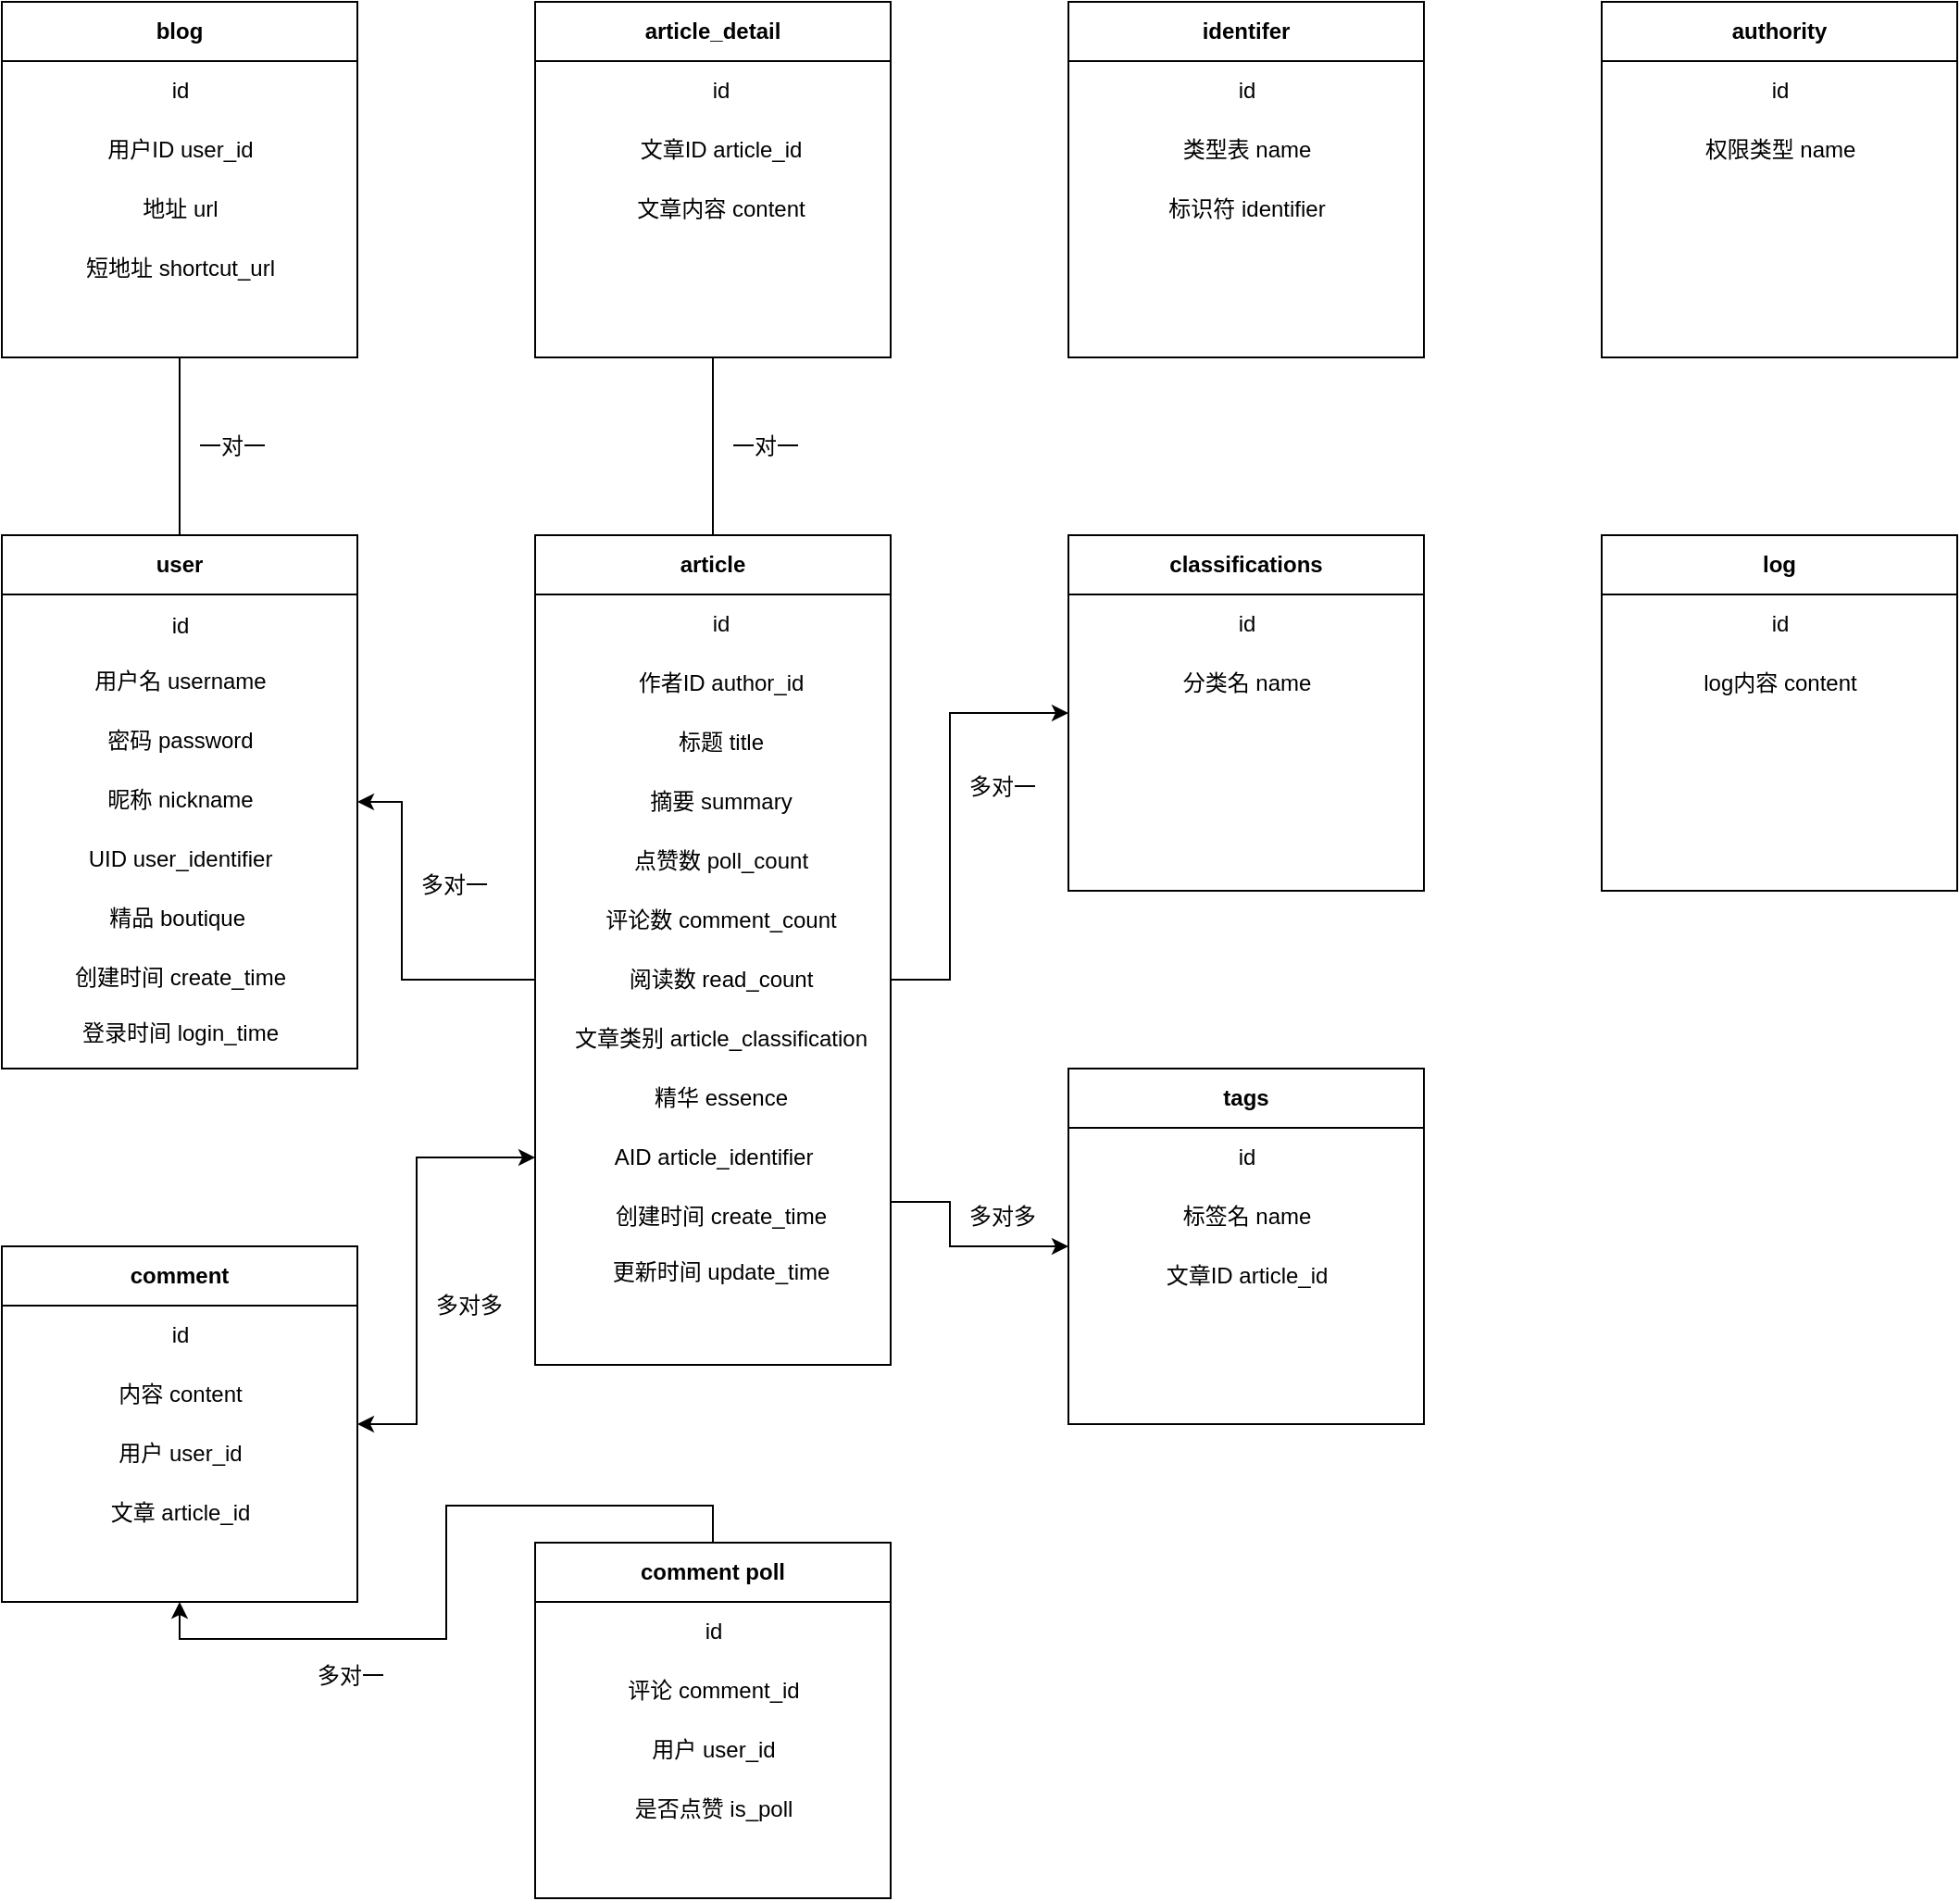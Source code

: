<mxfile version="21.5.2" type="device">
  <diagram name="Page-1" id="bceoRJrne69C_uw8FMNU">
    <mxGraphModel dx="1434" dy="774" grid="1" gridSize="8" guides="1" tooltips="1" connect="1" arrows="1" fold="1" page="1" pageScale="1" pageWidth="1200" pageHeight="1600" math="0" shadow="0">
      <root>
        <mxCell id="0" />
        <mxCell id="1" parent="0" />
        <mxCell id="xjdHORMt7ra_NvbuyC9i-1" value="user" style="swimlane;whiteSpace=wrap;html=1;startSize=32;" vertex="1" parent="1">
          <mxGeometry x="64" y="320" width="192" height="288" as="geometry" />
        </mxCell>
        <mxCell id="xjdHORMt7ra_NvbuyC9i-34" value="id" style="text;html=1;align=center;verticalAlign=middle;resizable=0;points=[];autosize=1;strokeColor=none;fillColor=none;" vertex="1" parent="xjdHORMt7ra_NvbuyC9i-1">
          <mxGeometry x="80" y="33" width="32" height="32" as="geometry" />
        </mxCell>
        <mxCell id="xjdHORMt7ra_NvbuyC9i-35" value="用户名 username" style="text;html=1;align=center;verticalAlign=middle;resizable=0;points=[];autosize=1;strokeColor=none;fillColor=none;" vertex="1" parent="xjdHORMt7ra_NvbuyC9i-1">
          <mxGeometry x="40" y="63" width="112" height="32" as="geometry" />
        </mxCell>
        <mxCell id="xjdHORMt7ra_NvbuyC9i-36" value="密码 password" style="text;html=1;align=center;verticalAlign=middle;resizable=0;points=[];autosize=1;strokeColor=none;fillColor=none;" vertex="1" parent="xjdHORMt7ra_NvbuyC9i-1">
          <mxGeometry x="48" y="95" width="96" height="32" as="geometry" />
        </mxCell>
        <mxCell id="xjdHORMt7ra_NvbuyC9i-37" value="昵称 nickname" style="text;html=1;align=center;verticalAlign=middle;resizable=0;points=[];autosize=1;strokeColor=none;fillColor=none;" vertex="1" parent="xjdHORMt7ra_NvbuyC9i-1">
          <mxGeometry x="48" y="127" width="96" height="32" as="geometry" />
        </mxCell>
        <mxCell id="xjdHORMt7ra_NvbuyC9i-38" value="UID user_identifier" style="text;html=1;align=center;verticalAlign=middle;resizable=0;points=[];autosize=1;strokeColor=none;fillColor=none;" vertex="1" parent="xjdHORMt7ra_NvbuyC9i-1">
          <mxGeometry x="36" y="159" width="120" height="32" as="geometry" />
        </mxCell>
        <mxCell id="xjdHORMt7ra_NvbuyC9i-39" value="精品 boutique&amp;nbsp;" style="text;html=1;align=center;verticalAlign=middle;resizable=0;points=[];autosize=1;strokeColor=none;fillColor=none;" vertex="1" parent="xjdHORMt7ra_NvbuyC9i-1">
          <mxGeometry x="48" y="191" width="96" height="32" as="geometry" />
        </mxCell>
        <mxCell id="xjdHORMt7ra_NvbuyC9i-49" value="登录时间 login_time" style="text;html=1;align=center;verticalAlign=middle;resizable=0;points=[];autosize=1;strokeColor=none;fillColor=none;" vertex="1" parent="xjdHORMt7ra_NvbuyC9i-1">
          <mxGeometry x="32" y="253" width="128" height="32" as="geometry" />
        </mxCell>
        <mxCell id="xjdHORMt7ra_NvbuyC9i-48" value="创建时间 create_time" style="text;html=1;align=center;verticalAlign=middle;resizable=0;points=[];autosize=1;strokeColor=none;fillColor=none;" vertex="1" parent="xjdHORMt7ra_NvbuyC9i-1">
          <mxGeometry x="28" y="223" width="136" height="32" as="geometry" />
        </mxCell>
        <mxCell id="xjdHORMt7ra_NvbuyC9i-91" style="edgeStyle=orthogonalEdgeStyle;rounded=0;orthogonalLoop=1;jettySize=auto;html=1;exitX=0;exitY=0.5;exitDx=0;exitDy=0;entryX=1;entryY=0.5;entryDx=0;entryDy=0;" edge="1" parent="1" source="xjdHORMt7ra_NvbuyC9i-2" target="xjdHORMt7ra_NvbuyC9i-1">
          <mxGeometry relative="1" as="geometry">
            <Array as="points">
              <mxPoint x="280" y="560" />
              <mxPoint x="280" y="464" />
            </Array>
          </mxGeometry>
        </mxCell>
        <mxCell id="xjdHORMt7ra_NvbuyC9i-98" style="edgeStyle=orthogonalEdgeStyle;rounded=0;orthogonalLoop=1;jettySize=auto;html=1;exitX=1;exitY=0.5;exitDx=0;exitDy=0;entryX=0;entryY=0.5;entryDx=0;entryDy=0;" edge="1" parent="1" source="xjdHORMt7ra_NvbuyC9i-2" target="xjdHORMt7ra_NvbuyC9i-50">
          <mxGeometry relative="1" as="geometry">
            <Array as="points">
              <mxPoint x="544" y="560" />
              <mxPoint x="576" y="560" />
              <mxPoint x="576" y="416" />
              <mxPoint x="632" y="416" />
            </Array>
          </mxGeometry>
        </mxCell>
        <mxCell id="xjdHORMt7ra_NvbuyC9i-100" style="edgeStyle=orthogonalEdgeStyle;rounded=0;orthogonalLoop=1;jettySize=auto;html=1;exitX=1;exitY=0.75;exitDx=0;exitDy=0;entryX=0;entryY=0.5;entryDx=0;entryDy=0;" edge="1" parent="1" source="xjdHORMt7ra_NvbuyC9i-2" target="xjdHORMt7ra_NvbuyC9i-40">
          <mxGeometry relative="1" as="geometry">
            <Array as="points">
              <mxPoint x="544" y="680" />
              <mxPoint x="576" y="680" />
              <mxPoint x="576" y="704" />
            </Array>
          </mxGeometry>
        </mxCell>
        <mxCell id="xjdHORMt7ra_NvbuyC9i-2" value="article" style="swimlane;whiteSpace=wrap;html=1;startSize=32;" vertex="1" parent="1">
          <mxGeometry x="352" y="320" width="192" height="448" as="geometry">
            <mxRectangle x="360" y="320" width="80" height="30" as="alternateBounds" />
          </mxGeometry>
        </mxCell>
        <mxCell id="xjdHORMt7ra_NvbuyC9i-7" value="id" style="text;html=1;align=center;verticalAlign=middle;resizable=0;points=[];autosize=1;strokeColor=none;fillColor=none;" vertex="1" parent="xjdHORMt7ra_NvbuyC9i-2">
          <mxGeometry x="85" y="33" width="30" height="30" as="geometry" />
        </mxCell>
        <mxCell id="xjdHORMt7ra_NvbuyC9i-8" value="作者ID author_id" style="text;html=1;align=center;verticalAlign=middle;resizable=0;points=[];autosize=1;strokeColor=none;fillColor=none;" vertex="1" parent="xjdHORMt7ra_NvbuyC9i-2">
          <mxGeometry x="44" y="64" width="112" height="32" as="geometry" />
        </mxCell>
        <mxCell id="xjdHORMt7ra_NvbuyC9i-11" value="标题 title" style="text;html=1;align=center;verticalAlign=middle;resizable=0;points=[];autosize=1;strokeColor=none;fillColor=none;" vertex="1" parent="xjdHORMt7ra_NvbuyC9i-2">
          <mxGeometry x="68" y="96" width="64" height="32" as="geometry" />
        </mxCell>
        <mxCell id="xjdHORMt7ra_NvbuyC9i-22" value="摘要 summary" style="text;html=1;align=center;verticalAlign=middle;resizable=0;points=[];autosize=1;strokeColor=none;fillColor=none;" vertex="1" parent="xjdHORMt7ra_NvbuyC9i-2">
          <mxGeometry x="52" y="128" width="96" height="32" as="geometry" />
        </mxCell>
        <mxCell id="xjdHORMt7ra_NvbuyC9i-29" value="点赞数 poll_count" style="text;html=1;align=center;verticalAlign=middle;resizable=0;points=[];autosize=1;strokeColor=none;fillColor=none;fontSize=12;labelBackgroundColor=#FFFFFF;labelPosition=center;verticalLabelPosition=middle;textDirection=ltr;" vertex="1" parent="xjdHORMt7ra_NvbuyC9i-2">
          <mxGeometry x="44" y="160" width="112" height="32" as="geometry" />
        </mxCell>
        <mxCell id="xjdHORMt7ra_NvbuyC9i-30" value="评论数 comment_count" style="text;html=1;align=center;verticalAlign=middle;resizable=0;points=[];autosize=1;strokeColor=none;fillColor=none;" vertex="1" parent="xjdHORMt7ra_NvbuyC9i-2">
          <mxGeometry x="28" y="192" width="144" height="32" as="geometry" />
        </mxCell>
        <mxCell id="xjdHORMt7ra_NvbuyC9i-31" value="阅读数 read_count" style="text;html=1;align=center;verticalAlign=middle;resizable=0;points=[];autosize=1;strokeColor=none;fillColor=none;" vertex="1" parent="xjdHORMt7ra_NvbuyC9i-2">
          <mxGeometry x="40" y="224" width="120" height="32" as="geometry" />
        </mxCell>
        <mxCell id="xjdHORMt7ra_NvbuyC9i-32" value="文章类别 article_classification" style="text;html=1;align=center;verticalAlign=middle;resizable=0;points=[];autosize=1;strokeColor=none;fillColor=none;" vertex="1" parent="xjdHORMt7ra_NvbuyC9i-2">
          <mxGeometry x="12" y="256" width="176" height="32" as="geometry" />
        </mxCell>
        <mxCell id="xjdHORMt7ra_NvbuyC9i-33" value="精华 essence" style="text;html=1;align=center;verticalAlign=middle;resizable=0;points=[];autosize=1;strokeColor=none;fillColor=none;" vertex="1" parent="xjdHORMt7ra_NvbuyC9i-2">
          <mxGeometry x="52" y="288" width="96" height="32" as="geometry" />
        </mxCell>
        <mxCell id="xjdHORMt7ra_NvbuyC9i-15" value="创建时间 create_time" style="text;html=1;align=center;verticalAlign=middle;resizable=0;points=[];autosize=1;strokeColor=none;fillColor=none;" vertex="1" parent="xjdHORMt7ra_NvbuyC9i-2">
          <mxGeometry x="32" y="352" width="136" height="32" as="geometry" />
        </mxCell>
        <mxCell id="xjdHORMt7ra_NvbuyC9i-18" value="更新时间 update_time" style="text;html=1;align=center;verticalAlign=middle;resizable=0;points=[];autosize=1;strokeColor=none;fillColor=none;" vertex="1" parent="xjdHORMt7ra_NvbuyC9i-2">
          <mxGeometry x="32" y="382" width="136" height="32" as="geometry" />
        </mxCell>
        <mxCell id="xjdHORMt7ra_NvbuyC9i-47" value="AID article_identifier" style="text;html=1;align=center;verticalAlign=middle;resizable=0;points=[];autosize=1;strokeColor=none;fillColor=none;" vertex="1" parent="xjdHORMt7ra_NvbuyC9i-2">
          <mxGeometry x="32" y="320" width="128" height="32" as="geometry" />
        </mxCell>
        <mxCell id="xjdHORMt7ra_NvbuyC9i-6" value="article_detail" style="swimlane;whiteSpace=wrap;html=1;startSize=32;" vertex="1" parent="1">
          <mxGeometry x="352" y="32" width="192" height="192" as="geometry" />
        </mxCell>
        <mxCell id="xjdHORMt7ra_NvbuyC9i-26" value="文章内容 content" style="text;html=1;align=center;verticalAlign=middle;resizable=0;points=[];autosize=1;strokeColor=none;fillColor=none;" vertex="1" parent="xjdHORMt7ra_NvbuyC9i-6">
          <mxGeometry x="44" y="96" width="112" height="32" as="geometry" />
        </mxCell>
        <mxCell id="xjdHORMt7ra_NvbuyC9i-27" value="id" style="text;html=1;align=center;verticalAlign=middle;resizable=0;points=[];autosize=1;strokeColor=none;fillColor=none;" vertex="1" parent="xjdHORMt7ra_NvbuyC9i-6">
          <mxGeometry x="84" y="32" width="32" height="32" as="geometry" />
        </mxCell>
        <mxCell id="xjdHORMt7ra_NvbuyC9i-28" value="文章ID article_id" style="text;html=1;align=center;verticalAlign=middle;resizable=0;points=[];autosize=1;strokeColor=none;fillColor=none;" vertex="1" parent="xjdHORMt7ra_NvbuyC9i-6">
          <mxGeometry x="48" y="64" width="104" height="32" as="geometry" />
        </mxCell>
        <mxCell id="xjdHORMt7ra_NvbuyC9i-40" value="tags" style="swimlane;whiteSpace=wrap;html=1;startSize=32;" vertex="1" parent="1">
          <mxGeometry x="640" y="608" width="192" height="192" as="geometry" />
        </mxCell>
        <mxCell id="xjdHORMt7ra_NvbuyC9i-41" value="id" style="text;html=1;align=center;verticalAlign=middle;resizable=0;points=[];autosize=1;strokeColor=none;fillColor=none;" vertex="1" parent="xjdHORMt7ra_NvbuyC9i-40">
          <mxGeometry x="80" y="32" width="32" height="32" as="geometry" />
        </mxCell>
        <mxCell id="xjdHORMt7ra_NvbuyC9i-42" value="标签名 name" style="text;html=1;align=center;verticalAlign=middle;resizable=0;points=[];autosize=1;strokeColor=none;fillColor=none;" vertex="1" parent="xjdHORMt7ra_NvbuyC9i-40">
          <mxGeometry x="52" y="64" width="88" height="32" as="geometry" />
        </mxCell>
        <mxCell id="xjdHORMt7ra_NvbuyC9i-102" value="文章ID article_id" style="text;html=1;align=center;verticalAlign=middle;resizable=0;points=[];autosize=1;strokeColor=none;fillColor=none;" vertex="1" parent="xjdHORMt7ra_NvbuyC9i-40">
          <mxGeometry x="44" y="96" width="104" height="32" as="geometry" />
        </mxCell>
        <mxCell id="xjdHORMt7ra_NvbuyC9i-50" value="classifications" style="swimlane;whiteSpace=wrap;html=1;startSize=32;" vertex="1" parent="1">
          <mxGeometry x="640" y="320" width="192" height="192" as="geometry" />
        </mxCell>
        <mxCell id="xjdHORMt7ra_NvbuyC9i-51" value="id" style="text;html=1;align=center;verticalAlign=middle;resizable=0;points=[];autosize=1;strokeColor=none;fillColor=none;" vertex="1" parent="xjdHORMt7ra_NvbuyC9i-50">
          <mxGeometry x="80" y="32" width="32" height="32" as="geometry" />
        </mxCell>
        <mxCell id="xjdHORMt7ra_NvbuyC9i-52" value="分类名 name" style="text;html=1;align=center;verticalAlign=middle;resizable=0;points=[];autosize=1;strokeColor=none;fillColor=none;" vertex="1" parent="xjdHORMt7ra_NvbuyC9i-50">
          <mxGeometry x="52" y="64" width="88" height="32" as="geometry" />
        </mxCell>
        <mxCell id="xjdHORMt7ra_NvbuyC9i-56" value="blog" style="swimlane;whiteSpace=wrap;html=1;startSize=32;" vertex="1" parent="1">
          <mxGeometry x="64" y="32" width="192" height="192" as="geometry" />
        </mxCell>
        <mxCell id="xjdHORMt7ra_NvbuyC9i-57" value="id" style="text;html=1;align=center;verticalAlign=middle;resizable=0;points=[];autosize=1;strokeColor=none;fillColor=none;" vertex="1" parent="xjdHORMt7ra_NvbuyC9i-56">
          <mxGeometry x="80" y="32" width="32" height="32" as="geometry" />
        </mxCell>
        <mxCell id="xjdHORMt7ra_NvbuyC9i-58" value="用户ID user_id" style="text;html=1;align=center;verticalAlign=middle;resizable=0;points=[];autosize=1;strokeColor=none;fillColor=none;" vertex="1" parent="xjdHORMt7ra_NvbuyC9i-56">
          <mxGeometry x="48" y="64" width="96" height="32" as="geometry" />
        </mxCell>
        <mxCell id="xjdHORMt7ra_NvbuyC9i-59" value="地址 url" style="text;html=1;align=center;verticalAlign=middle;resizable=0;points=[];autosize=1;strokeColor=none;fillColor=none;" vertex="1" parent="xjdHORMt7ra_NvbuyC9i-56">
          <mxGeometry x="64" y="96" width="64" height="32" as="geometry" />
        </mxCell>
        <mxCell id="xjdHORMt7ra_NvbuyC9i-60" value="短地址 shortcut_url" style="text;html=1;align=center;verticalAlign=middle;resizable=0;points=[];autosize=1;strokeColor=none;fillColor=none;" vertex="1" parent="xjdHORMt7ra_NvbuyC9i-56">
          <mxGeometry x="36" y="128" width="120" height="32" as="geometry" />
        </mxCell>
        <mxCell id="xjdHORMt7ra_NvbuyC9i-62" value="comment" style="swimlane;whiteSpace=wrap;html=1;startSize=32;" vertex="1" parent="1">
          <mxGeometry x="64" y="704" width="192" height="192" as="geometry" />
        </mxCell>
        <mxCell id="xjdHORMt7ra_NvbuyC9i-63" value="id" style="text;html=1;align=center;verticalAlign=middle;resizable=0;points=[];autosize=1;strokeColor=none;fillColor=none;" vertex="1" parent="xjdHORMt7ra_NvbuyC9i-62">
          <mxGeometry x="80" y="32" width="32" height="32" as="geometry" />
        </mxCell>
        <mxCell id="xjdHORMt7ra_NvbuyC9i-64" value="内容 content" style="text;html=1;align=center;verticalAlign=middle;resizable=0;points=[];autosize=1;strokeColor=none;fillColor=none;" vertex="1" parent="xjdHORMt7ra_NvbuyC9i-62">
          <mxGeometry x="52" y="64" width="88" height="32" as="geometry" />
        </mxCell>
        <mxCell id="xjdHORMt7ra_NvbuyC9i-65" value="用户 user_id" style="text;html=1;align=center;verticalAlign=middle;resizable=0;points=[];autosize=1;strokeColor=none;fillColor=none;" vertex="1" parent="xjdHORMt7ra_NvbuyC9i-62">
          <mxGeometry x="52" y="96" width="88" height="32" as="geometry" />
        </mxCell>
        <mxCell id="xjdHORMt7ra_NvbuyC9i-66" value="文章 article_id" style="text;html=1;align=center;verticalAlign=middle;resizable=0;points=[];autosize=1;strokeColor=none;fillColor=none;" vertex="1" parent="xjdHORMt7ra_NvbuyC9i-62">
          <mxGeometry x="48" y="128" width="96" height="32" as="geometry" />
        </mxCell>
        <mxCell id="xjdHORMt7ra_NvbuyC9i-90" style="edgeStyle=orthogonalEdgeStyle;rounded=0;orthogonalLoop=1;jettySize=auto;html=1;exitX=0.5;exitY=0;exitDx=0;exitDy=0;entryX=0.5;entryY=1;entryDx=0;entryDy=0;" edge="1" parent="1" source="xjdHORMt7ra_NvbuyC9i-67" target="xjdHORMt7ra_NvbuyC9i-62">
          <mxGeometry relative="1" as="geometry" />
        </mxCell>
        <mxCell id="xjdHORMt7ra_NvbuyC9i-67" value="comment poll" style="swimlane;whiteSpace=wrap;html=1;startSize=32;" vertex="1" parent="1">
          <mxGeometry x="352" y="864" width="192" height="192" as="geometry" />
        </mxCell>
        <mxCell id="xjdHORMt7ra_NvbuyC9i-68" value="id" style="text;html=1;align=center;verticalAlign=middle;resizable=0;points=[];autosize=1;strokeColor=none;fillColor=none;" vertex="1" parent="xjdHORMt7ra_NvbuyC9i-67">
          <mxGeometry x="80" y="32" width="32" height="32" as="geometry" />
        </mxCell>
        <mxCell id="xjdHORMt7ra_NvbuyC9i-69" value="评论 comment_id" style="text;html=1;align=center;verticalAlign=middle;resizable=0;points=[];autosize=1;strokeColor=none;fillColor=none;" vertex="1" parent="xjdHORMt7ra_NvbuyC9i-67">
          <mxGeometry x="40" y="64" width="112" height="32" as="geometry" />
        </mxCell>
        <mxCell id="xjdHORMt7ra_NvbuyC9i-70" value="用户 user_id" style="text;html=1;align=center;verticalAlign=middle;resizable=0;points=[];autosize=1;strokeColor=none;fillColor=none;" vertex="1" parent="xjdHORMt7ra_NvbuyC9i-67">
          <mxGeometry x="52" y="96" width="88" height="32" as="geometry" />
        </mxCell>
        <mxCell id="xjdHORMt7ra_NvbuyC9i-71" value="是否点赞 is_poll" style="text;html=1;align=center;verticalAlign=middle;resizable=0;points=[];autosize=1;strokeColor=none;fillColor=none;" vertex="1" parent="xjdHORMt7ra_NvbuyC9i-67">
          <mxGeometry x="44" y="128" width="104" height="32" as="geometry" />
        </mxCell>
        <mxCell id="xjdHORMt7ra_NvbuyC9i-78" value="多对一" style="text;html=1;align=center;verticalAlign=middle;resizable=0;points=[];autosize=1;strokeColor=none;fillColor=none;" vertex="1" parent="1">
          <mxGeometry x="224" y="920" width="56" height="32" as="geometry" />
        </mxCell>
        <mxCell id="xjdHORMt7ra_NvbuyC9i-87" value="" style="endArrow=classic;startArrow=classic;html=1;rounded=0;exitX=1;exitY=0.5;exitDx=0;exitDy=0;entryX=0;entryY=0.75;entryDx=0;entryDy=0;" edge="1" parent="1" source="xjdHORMt7ra_NvbuyC9i-62" target="xjdHORMt7ra_NvbuyC9i-2">
          <mxGeometry width="50" height="50" relative="1" as="geometry">
            <mxPoint x="320" y="858" as="sourcePoint" />
            <mxPoint x="370" y="808" as="targetPoint" />
            <Array as="points">
              <mxPoint x="288" y="800" />
              <mxPoint x="288" y="656" />
            </Array>
          </mxGeometry>
        </mxCell>
        <mxCell id="xjdHORMt7ra_NvbuyC9i-88" value="多对多" style="text;html=1;align=center;verticalAlign=middle;resizable=0;points=[];autosize=1;strokeColor=none;fillColor=none;" vertex="1" parent="1">
          <mxGeometry x="288" y="720" width="56" height="32" as="geometry" />
        </mxCell>
        <mxCell id="xjdHORMt7ra_NvbuyC9i-92" value="多对一" style="text;html=1;align=center;verticalAlign=middle;resizable=0;points=[];autosize=1;strokeColor=none;fillColor=none;" vertex="1" parent="1">
          <mxGeometry x="280" y="493" width="56" height="32" as="geometry" />
        </mxCell>
        <mxCell id="xjdHORMt7ra_NvbuyC9i-93" value="一对一" style="text;html=1;align=center;verticalAlign=middle;resizable=0;points=[];autosize=1;strokeColor=none;fillColor=none;" vertex="1" parent="1">
          <mxGeometry x="160" y="256" width="56" height="32" as="geometry" />
        </mxCell>
        <mxCell id="xjdHORMt7ra_NvbuyC9i-95" value="" style="endArrow=none;html=1;rounded=0;entryX=0.5;entryY=1;entryDx=0;entryDy=0;exitX=0.5;exitY=0;exitDx=0;exitDy=0;" edge="1" parent="1" source="xjdHORMt7ra_NvbuyC9i-1" target="xjdHORMt7ra_NvbuyC9i-56">
          <mxGeometry width="50" height="50" relative="1" as="geometry">
            <mxPoint x="80" y="306" as="sourcePoint" />
            <mxPoint x="130" y="256" as="targetPoint" />
          </mxGeometry>
        </mxCell>
        <mxCell id="xjdHORMt7ra_NvbuyC9i-96" value="一对一" style="text;html=1;align=center;verticalAlign=middle;resizable=0;points=[];autosize=1;strokeColor=none;fillColor=none;" vertex="1" parent="1">
          <mxGeometry x="448" y="256" width="56" height="32" as="geometry" />
        </mxCell>
        <mxCell id="xjdHORMt7ra_NvbuyC9i-97" value="" style="endArrow=none;html=1;rounded=0;entryX=0.5;entryY=1;entryDx=0;entryDy=0;exitX=0.5;exitY=0;exitDx=0;exitDy=0;" edge="1" parent="1">
          <mxGeometry width="50" height="50" relative="1" as="geometry">
            <mxPoint x="448" y="320" as="sourcePoint" />
            <mxPoint x="448" y="224" as="targetPoint" />
          </mxGeometry>
        </mxCell>
        <mxCell id="xjdHORMt7ra_NvbuyC9i-99" value="多对一" style="text;html=1;align=center;verticalAlign=middle;resizable=0;points=[];autosize=1;strokeColor=none;fillColor=none;" vertex="1" parent="1">
          <mxGeometry x="576" y="440" width="56" height="32" as="geometry" />
        </mxCell>
        <mxCell id="xjdHORMt7ra_NvbuyC9i-103" value="identifer" style="swimlane;whiteSpace=wrap;html=1;startSize=32;" vertex="1" parent="1">
          <mxGeometry x="640" y="32" width="192" height="192" as="geometry" />
        </mxCell>
        <mxCell id="xjdHORMt7ra_NvbuyC9i-104" value="id" style="text;html=1;align=center;verticalAlign=middle;resizable=0;points=[];autosize=1;strokeColor=none;fillColor=none;" vertex="1" parent="xjdHORMt7ra_NvbuyC9i-103">
          <mxGeometry x="80" y="32" width="32" height="32" as="geometry" />
        </mxCell>
        <mxCell id="xjdHORMt7ra_NvbuyC9i-105" value="类型表 name" style="text;html=1;align=center;verticalAlign=middle;resizable=0;points=[];autosize=1;strokeColor=none;fillColor=none;" vertex="1" parent="xjdHORMt7ra_NvbuyC9i-103">
          <mxGeometry x="52" y="64" width="88" height="32" as="geometry" />
        </mxCell>
        <mxCell id="xjdHORMt7ra_NvbuyC9i-106" value="标识符 identifier" style="text;html=1;align=center;verticalAlign=middle;resizable=0;points=[];autosize=1;strokeColor=none;fillColor=none;" vertex="1" parent="xjdHORMt7ra_NvbuyC9i-103">
          <mxGeometry x="44" y="96" width="104" height="32" as="geometry" />
        </mxCell>
        <mxCell id="xjdHORMt7ra_NvbuyC9i-101" value="多对多" style="text;html=1;align=center;verticalAlign=middle;resizable=0;points=[];autosize=1;strokeColor=none;fillColor=none;" vertex="1" parent="1">
          <mxGeometry x="576" y="672" width="56" height="32" as="geometry" />
        </mxCell>
        <mxCell id="xjdHORMt7ra_NvbuyC9i-107" value="authority" style="swimlane;whiteSpace=wrap;html=1;startSize=32;" vertex="1" parent="1">
          <mxGeometry x="928" y="32" width="192" height="192" as="geometry" />
        </mxCell>
        <mxCell id="xjdHORMt7ra_NvbuyC9i-108" value="id" style="text;html=1;align=center;verticalAlign=middle;resizable=0;points=[];autosize=1;strokeColor=none;fillColor=none;" vertex="1" parent="xjdHORMt7ra_NvbuyC9i-107">
          <mxGeometry x="80" y="32" width="32" height="32" as="geometry" />
        </mxCell>
        <mxCell id="xjdHORMt7ra_NvbuyC9i-109" value="权限类型 name" style="text;html=1;align=center;verticalAlign=middle;resizable=0;points=[];autosize=1;strokeColor=none;fillColor=none;" vertex="1" parent="xjdHORMt7ra_NvbuyC9i-107">
          <mxGeometry x="44" y="64" width="104" height="32" as="geometry" />
        </mxCell>
        <mxCell id="xjdHORMt7ra_NvbuyC9i-111" value="log" style="swimlane;whiteSpace=wrap;html=1;startSize=32;" vertex="1" parent="1">
          <mxGeometry x="928" y="320" width="192" height="192" as="geometry" />
        </mxCell>
        <mxCell id="xjdHORMt7ra_NvbuyC9i-112" value="id" style="text;html=1;align=center;verticalAlign=middle;resizable=0;points=[];autosize=1;strokeColor=none;fillColor=none;" vertex="1" parent="xjdHORMt7ra_NvbuyC9i-111">
          <mxGeometry x="80" y="32" width="32" height="32" as="geometry" />
        </mxCell>
        <mxCell id="xjdHORMt7ra_NvbuyC9i-113" value="log内容 content" style="text;html=1;align=center;verticalAlign=middle;resizable=0;points=[];autosize=1;strokeColor=none;fillColor=none;" vertex="1" parent="xjdHORMt7ra_NvbuyC9i-111">
          <mxGeometry x="44" y="64" width="104" height="32" as="geometry" />
        </mxCell>
      </root>
    </mxGraphModel>
  </diagram>
</mxfile>
